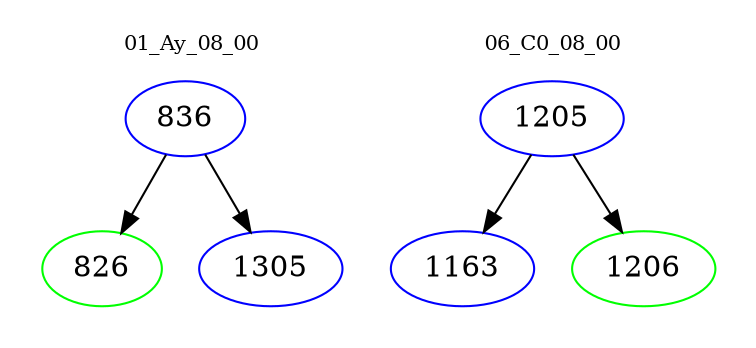 digraph{
subgraph cluster_0 {
color = white
label = "01_Ay_08_00";
fontsize=10;
T0_836 [label="836", color="blue"]
T0_836 -> T0_826 [color="black"]
T0_826 [label="826", color="green"]
T0_836 -> T0_1305 [color="black"]
T0_1305 [label="1305", color="blue"]
}
subgraph cluster_1 {
color = white
label = "06_C0_08_00";
fontsize=10;
T1_1205 [label="1205", color="blue"]
T1_1205 -> T1_1163 [color="black"]
T1_1163 [label="1163", color="blue"]
T1_1205 -> T1_1206 [color="black"]
T1_1206 [label="1206", color="green"]
}
}
